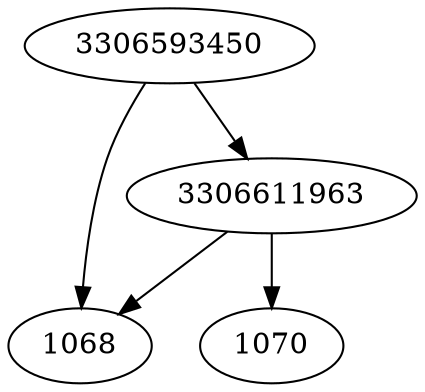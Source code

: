 strict digraph  {
3306593450;
3306611963;
1068;
1070;
3306593450 -> 1068;
3306593450 -> 3306611963;
3306611963 -> 1070;
3306611963 -> 1068;
}

